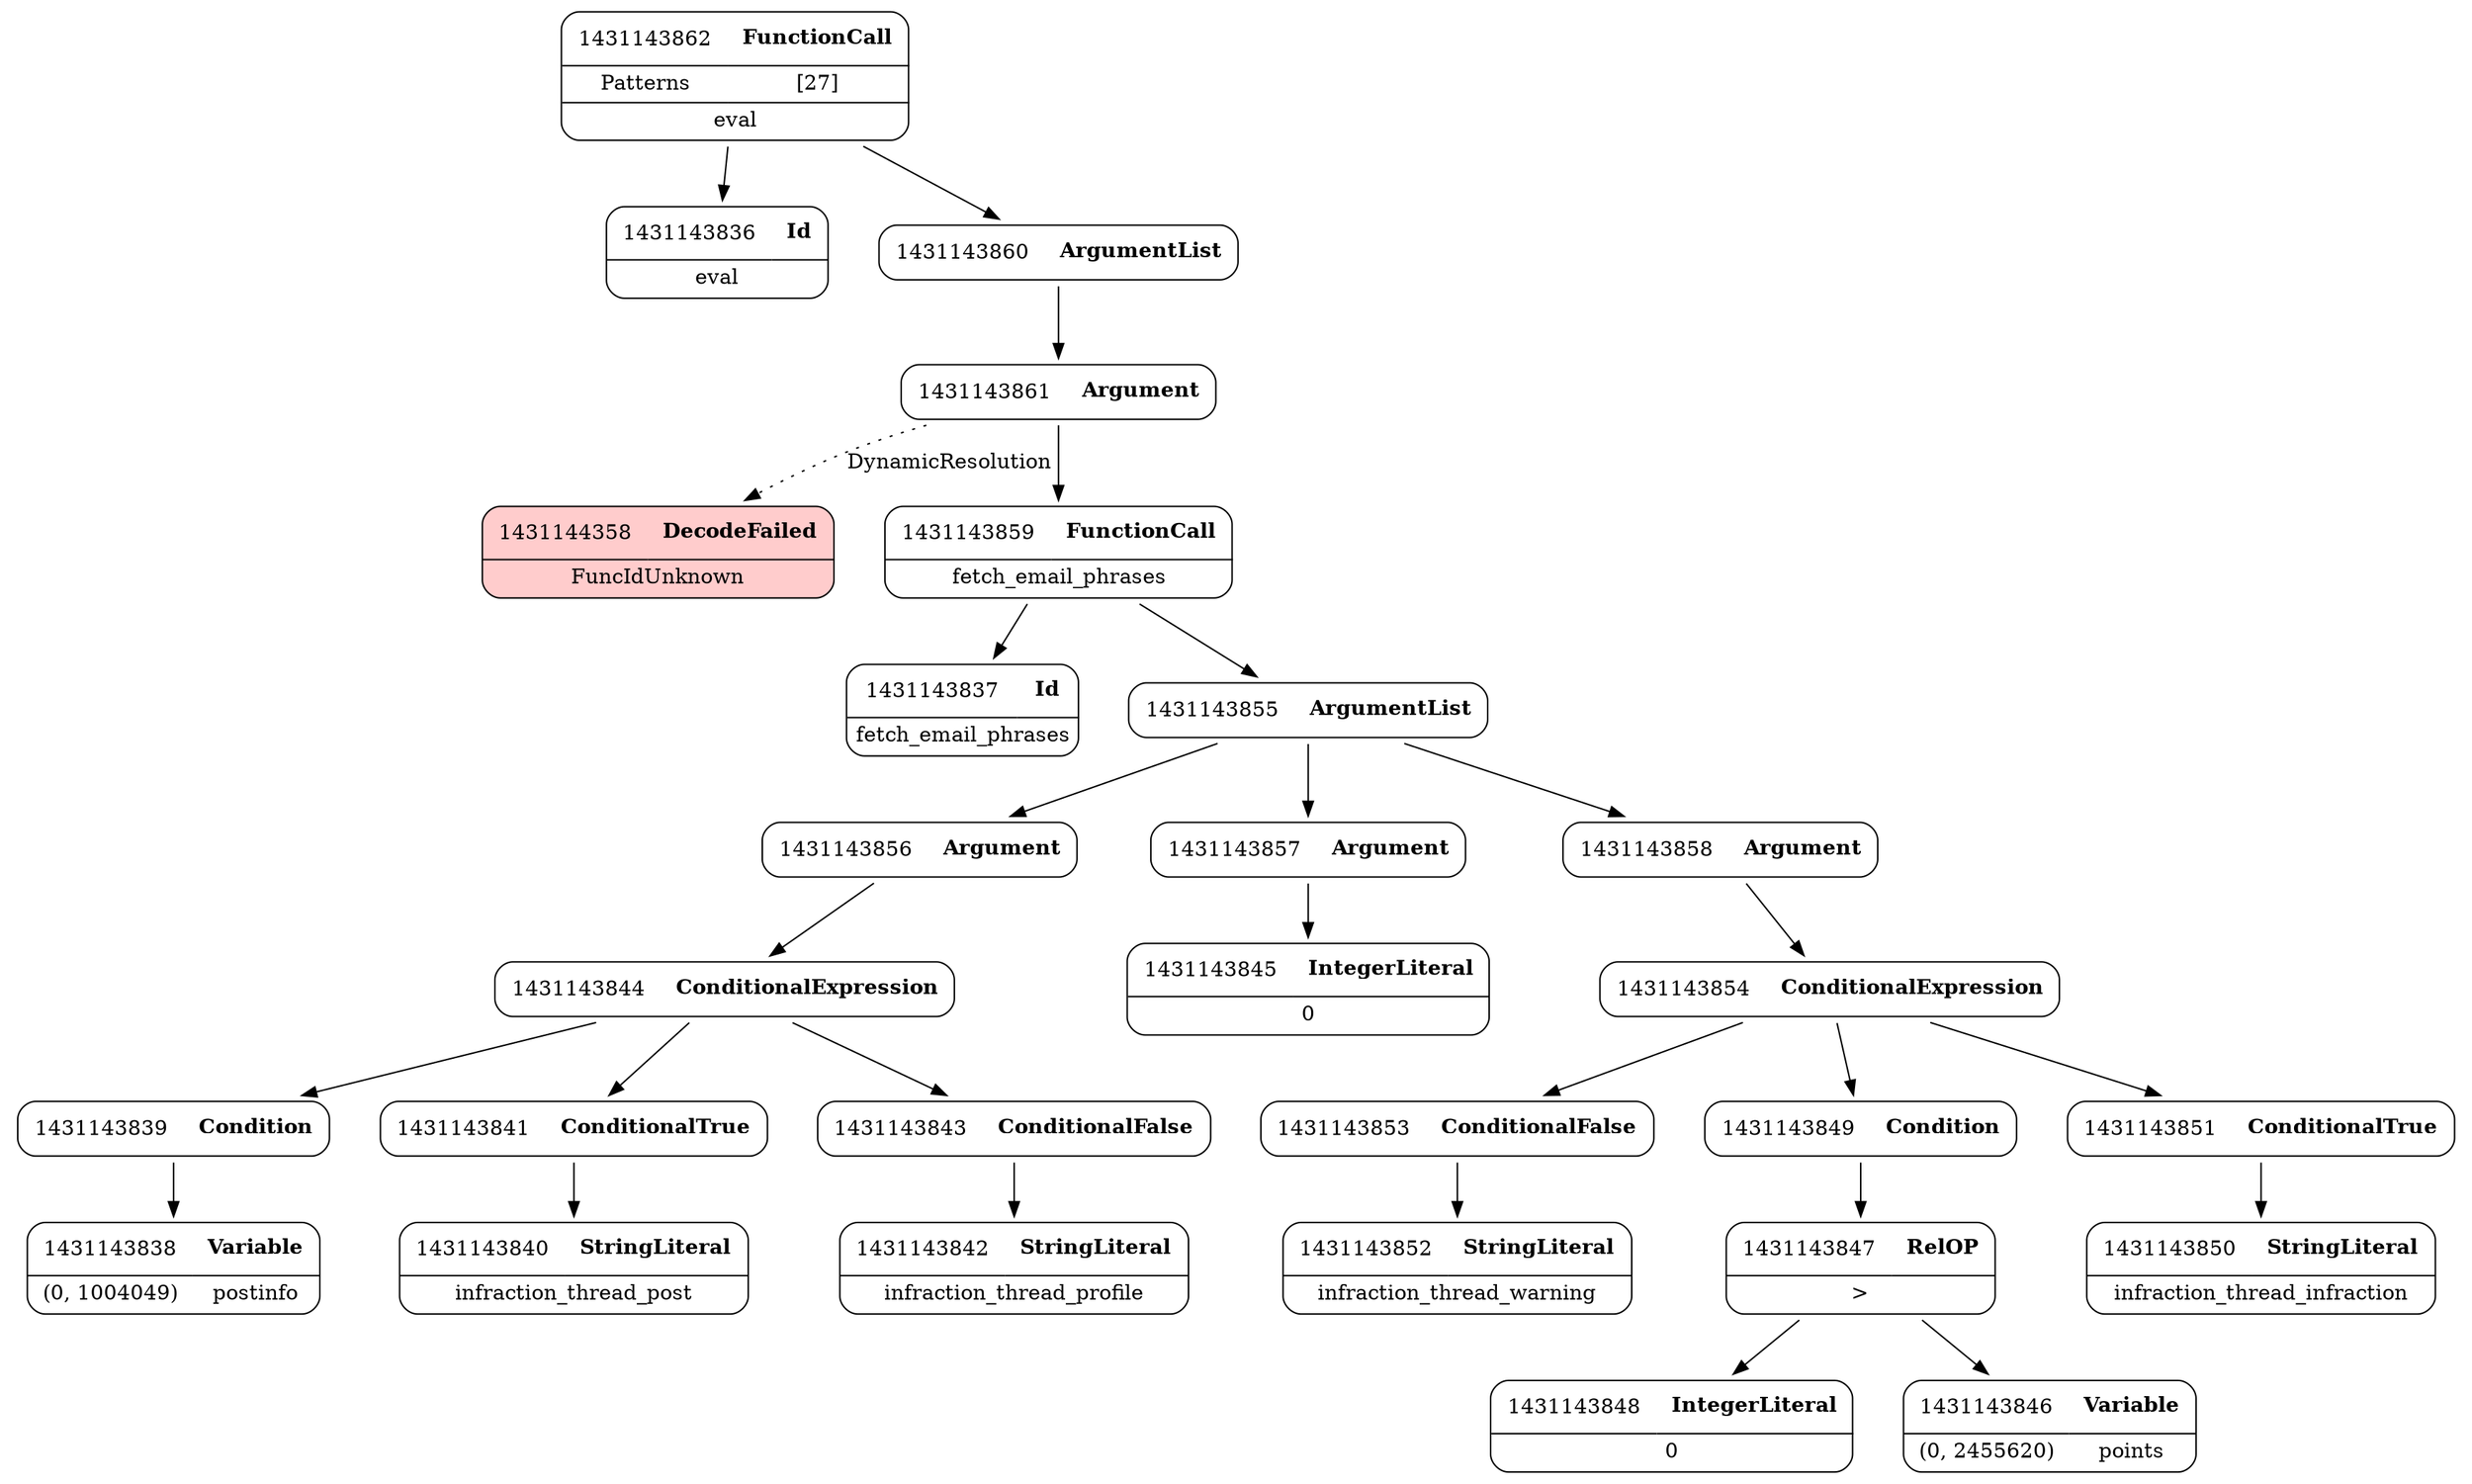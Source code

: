 digraph ast {
node [shape=none];
1431143837 [label=<<TABLE border='1' cellspacing='0' cellpadding='10' style='rounded' ><TR><TD border='0'>1431143837</TD><TD border='0'><B>Id</B></TD></TR><HR/><TR><TD border='0' cellpadding='5' colspan='2'>fetch_email_phrases</TD></TR></TABLE>>];
1431143836 [label=<<TABLE border='1' cellspacing='0' cellpadding='10' style='rounded' ><TR><TD border='0'>1431143836</TD><TD border='0'><B>Id</B></TD></TR><HR/><TR><TD border='0' cellpadding='5' colspan='2'>eval</TD></TR></TABLE>>];
1431143839 [label=<<TABLE border='1' cellspacing='0' cellpadding='10' style='rounded' ><TR><TD border='0'>1431143839</TD><TD border='0'><B>Condition</B></TD></TR></TABLE>>];
1431143839 -> 1431143838 [weight=2];
1431143838 [label=<<TABLE border='1' cellspacing='0' cellpadding='10' style='rounded' ><TR><TD border='0'>1431143838</TD><TD border='0'><B>Variable</B></TD></TR><HR/><TR><TD border='0' cellpadding='5'>(0, 1004049)</TD><TD border='0' cellpadding='5'>postinfo</TD></TR></TABLE>>];
1431143853 [label=<<TABLE border='1' cellspacing='0' cellpadding='10' style='rounded' ><TR><TD border='0'>1431143853</TD><TD border='0'><B>ConditionalFalse</B></TD></TR></TABLE>>];
1431143853 -> 1431143852 [weight=2];
1431143852 [label=<<TABLE border='1' cellspacing='0' cellpadding='10' style='rounded' ><TR><TD border='0'>1431143852</TD><TD border='0'><B>StringLiteral</B></TD></TR><HR/><TR><TD border='0' cellpadding='5' colspan='2'>infraction_thread_warning</TD></TR></TABLE>>];
1431143855 [label=<<TABLE border='1' cellspacing='0' cellpadding='10' style='rounded' ><TR><TD border='0'>1431143855</TD><TD border='0'><B>ArgumentList</B></TD></TR></TABLE>>];
1431143855 -> 1431143856 [weight=2];
1431143855 -> 1431143857 [weight=2];
1431143855 -> 1431143858 [weight=2];
1431143854 [label=<<TABLE border='1' cellspacing='0' cellpadding='10' style='rounded' ><TR><TD border='0'>1431143854</TD><TD border='0'><B>ConditionalExpression</B></TD></TR></TABLE>>];
1431143854 -> 1431143849 [weight=2];
1431143854 -> 1431143851 [weight=2];
1431143854 -> 1431143853 [weight=2];
1431143849 [label=<<TABLE border='1' cellspacing='0' cellpadding='10' style='rounded' ><TR><TD border='0'>1431143849</TD><TD border='0'><B>Condition</B></TD></TR></TABLE>>];
1431143849 -> 1431143847 [weight=2];
1431143848 [label=<<TABLE border='1' cellspacing='0' cellpadding='10' style='rounded' ><TR><TD border='0'>1431143848</TD><TD border='0'><B>IntegerLiteral</B></TD></TR><HR/><TR><TD border='0' cellpadding='5' colspan='2'>0</TD></TR></TABLE>>];
1431143851 [label=<<TABLE border='1' cellspacing='0' cellpadding='10' style='rounded' ><TR><TD border='0'>1431143851</TD><TD border='0'><B>ConditionalTrue</B></TD></TR></TABLE>>];
1431143851 -> 1431143850 [weight=2];
1431143850 [label=<<TABLE border='1' cellspacing='0' cellpadding='10' style='rounded' ><TR><TD border='0'>1431143850</TD><TD border='0'><B>StringLiteral</B></TD></TR><HR/><TR><TD border='0' cellpadding='5' colspan='2'>infraction_thread_infraction</TD></TR></TABLE>>];
1431143845 [label=<<TABLE border='1' cellspacing='0' cellpadding='10' style='rounded' ><TR><TD border='0'>1431143845</TD><TD border='0'><B>IntegerLiteral</B></TD></TR><HR/><TR><TD border='0' cellpadding='5' colspan='2'>0</TD></TR></TABLE>>];
1431143844 [label=<<TABLE border='1' cellspacing='0' cellpadding='10' style='rounded' ><TR><TD border='0'>1431143844</TD><TD border='0'><B>ConditionalExpression</B></TD></TR></TABLE>>];
1431143844 -> 1431143839 [weight=2];
1431143844 -> 1431143841 [weight=2];
1431143844 -> 1431143843 [weight=2];
1431143847 [label=<<TABLE border='1' cellspacing='0' cellpadding='10' style='rounded' ><TR><TD border='0'>1431143847</TD><TD border='0'><B>RelOP</B></TD></TR><HR/><TR><TD border='0' cellpadding='5' colspan='2'>&gt;</TD></TR></TABLE>>];
1431143847 -> 1431143846 [weight=2];
1431143847 -> 1431143848 [weight=2];
1431143846 [label=<<TABLE border='1' cellspacing='0' cellpadding='10' style='rounded' ><TR><TD border='0'>1431143846</TD><TD border='0'><B>Variable</B></TD></TR><HR/><TR><TD border='0' cellpadding='5'>(0, 2455620)</TD><TD border='0' cellpadding='5'>points</TD></TR></TABLE>>];
1431144358 [label=<<TABLE border='1' cellspacing='0' cellpadding='10' style='rounded' bgcolor='#FFCCCC' ><TR><TD border='0'>1431144358</TD><TD border='0'><B>DecodeFailed</B></TD></TR><HR/><TR><TD border='0' cellpadding='5' colspan='2'>FuncIdUnknown</TD></TR></TABLE>>];
1431143841 [label=<<TABLE border='1' cellspacing='0' cellpadding='10' style='rounded' ><TR><TD border='0'>1431143841</TD><TD border='0'><B>ConditionalTrue</B></TD></TR></TABLE>>];
1431143841 -> 1431143840 [weight=2];
1431143840 [label=<<TABLE border='1' cellspacing='0' cellpadding='10' style='rounded' ><TR><TD border='0'>1431143840</TD><TD border='0'><B>StringLiteral</B></TD></TR><HR/><TR><TD border='0' cellpadding='5' colspan='2'>infraction_thread_post</TD></TR></TABLE>>];
1431143843 [label=<<TABLE border='1' cellspacing='0' cellpadding='10' style='rounded' ><TR><TD border='0'>1431143843</TD><TD border='0'><B>ConditionalFalse</B></TD></TR></TABLE>>];
1431143843 -> 1431143842 [weight=2];
1431143842 [label=<<TABLE border='1' cellspacing='0' cellpadding='10' style='rounded' ><TR><TD border='0'>1431143842</TD><TD border='0'><B>StringLiteral</B></TD></TR><HR/><TR><TD border='0' cellpadding='5' colspan='2'>infraction_thread_profile</TD></TR></TABLE>>];
1431143861 [label=<<TABLE border='1' cellspacing='0' cellpadding='10' style='rounded' ><TR><TD border='0'>1431143861</TD><TD border='0'><B>Argument</B></TD></TR></TABLE>>];
1431143861 -> 1431143859 [weight=2];
1431143861 -> 1431144358 [style=dotted,label=DynamicResolution];
1431143860 [label=<<TABLE border='1' cellspacing='0' cellpadding='10' style='rounded' ><TR><TD border='0'>1431143860</TD><TD border='0'><B>ArgumentList</B></TD></TR></TABLE>>];
1431143860 -> 1431143861 [weight=2];
1431143862 [label=<<TABLE border='1' cellspacing='0' cellpadding='10' style='rounded' ><TR><TD border='0'>1431143862</TD><TD border='0'><B>FunctionCall</B></TD></TR><HR/><TR><TD border='0' cellpadding='5'>Patterns</TD><TD border='0' cellpadding='5'>[27]</TD></TR><HR/><TR><TD border='0' cellpadding='5' colspan='2'>eval</TD></TR></TABLE>>];
1431143862 -> 1431143836 [weight=2];
1431143862 -> 1431143860 [weight=2];
1431143857 [label=<<TABLE border='1' cellspacing='0' cellpadding='10' style='rounded' ><TR><TD border='0'>1431143857</TD><TD border='0'><B>Argument</B></TD></TR></TABLE>>];
1431143857 -> 1431143845 [weight=2];
1431143856 [label=<<TABLE border='1' cellspacing='0' cellpadding='10' style='rounded' ><TR><TD border='0'>1431143856</TD><TD border='0'><B>Argument</B></TD></TR></TABLE>>];
1431143856 -> 1431143844 [weight=2];
1431143859 [label=<<TABLE border='1' cellspacing='0' cellpadding='10' style='rounded' ><TR><TD border='0'>1431143859</TD><TD border='0'><B>FunctionCall</B></TD></TR><HR/><TR><TD border='0' cellpadding='5' colspan='2'>fetch_email_phrases</TD></TR></TABLE>>];
1431143859 -> 1431143837 [weight=2];
1431143859 -> 1431143855 [weight=2];
1431143858 [label=<<TABLE border='1' cellspacing='0' cellpadding='10' style='rounded' ><TR><TD border='0'>1431143858</TD><TD border='0'><B>Argument</B></TD></TR></TABLE>>];
1431143858 -> 1431143854 [weight=2];
}

